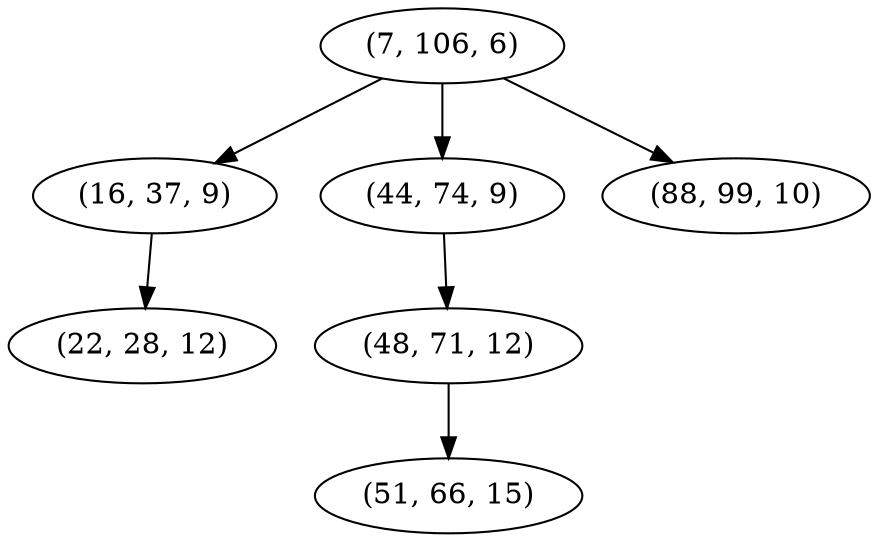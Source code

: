 digraph tree {
    "(7, 106, 6)";
    "(16, 37, 9)";
    "(22, 28, 12)";
    "(44, 74, 9)";
    "(48, 71, 12)";
    "(51, 66, 15)";
    "(88, 99, 10)";
    "(7, 106, 6)" -> "(16, 37, 9)";
    "(7, 106, 6)" -> "(44, 74, 9)";
    "(7, 106, 6)" -> "(88, 99, 10)";
    "(16, 37, 9)" -> "(22, 28, 12)";
    "(44, 74, 9)" -> "(48, 71, 12)";
    "(48, 71, 12)" -> "(51, 66, 15)";
}
